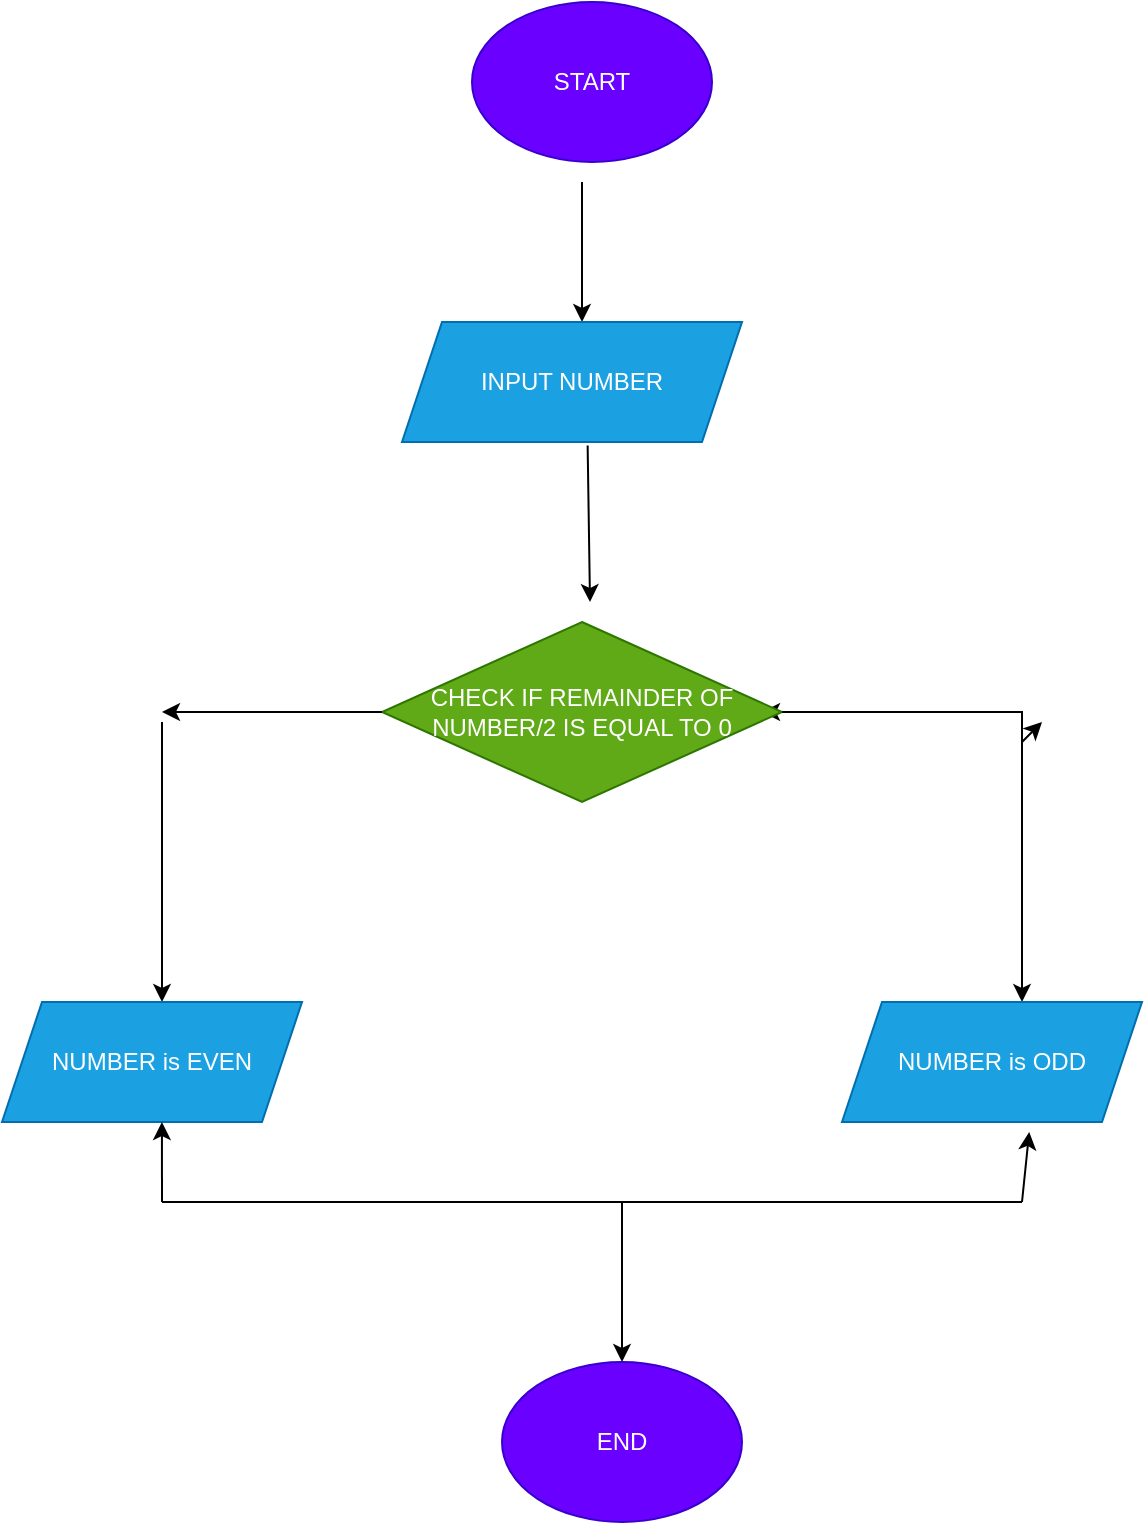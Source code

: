 <mxfile version="27.1.4">
  <diagram name="Page-1" id="TWcv9Ijakd0ZaFUageoF">
    <mxGraphModel dx="1042" dy="562" grid="1" gridSize="10" guides="1" tooltips="1" connect="1" arrows="1" fold="1" page="1" pageScale="1" pageWidth="850" pageHeight="1100" math="0" shadow="0">
      <root>
        <mxCell id="0" />
        <mxCell id="1" parent="0" />
        <mxCell id="V164LEexZ7oGY44PjigH-1" value="START" style="ellipse;whiteSpace=wrap;html=1;fillColor=#6a00ff;fontColor=#ffffff;strokeColor=#3700CC;" parent="1" vertex="1">
          <mxGeometry x="365" y="20" width="120" height="80" as="geometry" />
        </mxCell>
        <mxCell id="V164LEexZ7oGY44PjigH-3" value="" style="endArrow=classic;html=1;rounded=0;" parent="1" edge="1">
          <mxGeometry width="50" height="50" relative="1" as="geometry">
            <mxPoint x="420" y="110" as="sourcePoint" />
            <mxPoint x="420" y="180" as="targetPoint" />
          </mxGeometry>
        </mxCell>
        <mxCell id="V164LEexZ7oGY44PjigH-4" value="INPUT NUMBER" style="shape=parallelogram;perimeter=parallelogramPerimeter;whiteSpace=wrap;html=1;fixedSize=1;fillColor=#1ba1e2;fontColor=#ffffff;strokeColor=#006EAF;" parent="1" vertex="1">
          <mxGeometry x="330" y="180" width="170" height="60" as="geometry" />
        </mxCell>
        <mxCell id="v9CsgVZoXYlPkNMhPgly-3" value="" style="endArrow=classic;html=1;rounded=0;exitX=0.546;exitY=1.03;exitDx=0;exitDy=0;exitPerimeter=0;" edge="1" parent="1" source="V164LEexZ7oGY44PjigH-4">
          <mxGeometry width="50" height="50" relative="1" as="geometry">
            <mxPoint x="415" y="240" as="sourcePoint" />
            <mxPoint x="424" y="320" as="targetPoint" />
          </mxGeometry>
        </mxCell>
        <mxCell id="v9CsgVZoXYlPkNMhPgly-5" style="edgeStyle=orthogonalEdgeStyle;rounded=0;orthogonalLoop=1;jettySize=auto;html=1;exitX=0;exitY=0.5;exitDx=0;exitDy=0;" edge="1" parent="1" source="v9CsgVZoXYlPkNMhPgly-4">
          <mxGeometry relative="1" as="geometry">
            <mxPoint x="340" y="375" as="targetPoint" />
          </mxGeometry>
        </mxCell>
        <mxCell id="v9CsgVZoXYlPkNMhPgly-22" style="edgeStyle=orthogonalEdgeStyle;rounded=0;orthogonalLoop=1;jettySize=auto;html=1;exitX=1;exitY=0.5;exitDx=0;exitDy=0;" edge="1" parent="1" source="v9CsgVZoXYlPkNMhPgly-4">
          <mxGeometry relative="1" as="geometry">
            <mxPoint x="510" y="375" as="targetPoint" />
          </mxGeometry>
        </mxCell>
        <mxCell id="v9CsgVZoXYlPkNMhPgly-4" value="CHECK IF REMAINDER OF NUMBER/2 IS EQUAL TO 0" style="rhombus;whiteSpace=wrap;html=1;fillColor=#60a917;fontColor=#ffffff;strokeColor=#2D7600;" vertex="1" parent="1">
          <mxGeometry x="320" y="330" width="200" height="90" as="geometry" />
        </mxCell>
        <mxCell id="v9CsgVZoXYlPkNMhPgly-6" value="" style="endArrow=classic;html=1;rounded=0;exitX=1;exitY=0.5;exitDx=0;exitDy=0;" edge="1" parent="1" source="v9CsgVZoXYlPkNMhPgly-4">
          <mxGeometry width="50" height="50" relative="1" as="geometry">
            <mxPoint x="540" y="380" as="sourcePoint" />
            <mxPoint x="650" y="380" as="targetPoint" />
            <Array as="points">
              <mxPoint x="640" y="375" />
              <mxPoint x="640" y="390" />
            </Array>
          </mxGeometry>
        </mxCell>
        <mxCell id="v9CsgVZoXYlPkNMhPgly-8" value="" style="endArrow=classic;html=1;rounded=0;" edge="1" parent="1">
          <mxGeometry width="50" height="50" relative="1" as="geometry">
            <mxPoint x="640" y="390" as="sourcePoint" />
            <mxPoint x="640" y="520" as="targetPoint" />
          </mxGeometry>
        </mxCell>
        <mxCell id="v9CsgVZoXYlPkNMhPgly-9" value="" style="endArrow=classic;html=1;rounded=0;" edge="1" parent="1">
          <mxGeometry width="50" height="50" relative="1" as="geometry">
            <mxPoint x="210" y="380" as="sourcePoint" />
            <mxPoint x="210" y="520" as="targetPoint" />
          </mxGeometry>
        </mxCell>
        <mxCell id="v9CsgVZoXYlPkNMhPgly-10" value="NUMBER is EVEN" style="shape=parallelogram;perimeter=parallelogramPerimeter;whiteSpace=wrap;html=1;fixedSize=1;fillColor=#1ba1e2;fontColor=#ffffff;strokeColor=#006EAF;" vertex="1" parent="1">
          <mxGeometry x="130" y="520" width="150" height="60" as="geometry" />
        </mxCell>
        <mxCell id="v9CsgVZoXYlPkNMhPgly-11" value="NUMBER is ODD" style="shape=parallelogram;perimeter=parallelogramPerimeter;whiteSpace=wrap;html=1;fixedSize=1;fillColor=#1ba1e2;fontColor=#ffffff;strokeColor=#006EAF;" vertex="1" parent="1">
          <mxGeometry x="550" y="520" width="150" height="60" as="geometry" />
        </mxCell>
        <mxCell id="v9CsgVZoXYlPkNMhPgly-17" value="" style="endArrow=classic;html=1;rounded=0;entryX=0.533;entryY=1;entryDx=0;entryDy=0;entryPerimeter=0;" edge="1" parent="1" target="v9CsgVZoXYlPkNMhPgly-10">
          <mxGeometry width="50" height="50" relative="1" as="geometry">
            <mxPoint x="210" y="620" as="sourcePoint" />
            <mxPoint x="210" y="590" as="targetPoint" />
          </mxGeometry>
        </mxCell>
        <mxCell id="v9CsgVZoXYlPkNMhPgly-18" value="" style="endArrow=none;html=1;rounded=0;" edge="1" parent="1">
          <mxGeometry width="50" height="50" relative="1" as="geometry">
            <mxPoint x="210" y="620" as="sourcePoint" />
            <mxPoint x="640" y="620" as="targetPoint" />
          </mxGeometry>
        </mxCell>
        <mxCell id="v9CsgVZoXYlPkNMhPgly-19" value="" style="endArrow=classic;html=1;rounded=0;entryX=0.624;entryY=1.083;entryDx=0;entryDy=0;entryPerimeter=0;" edge="1" parent="1" target="v9CsgVZoXYlPkNMhPgly-11">
          <mxGeometry width="50" height="50" relative="1" as="geometry">
            <mxPoint x="640" y="620" as="sourcePoint" />
            <mxPoint x="640" y="590" as="targetPoint" />
          </mxGeometry>
        </mxCell>
        <mxCell id="v9CsgVZoXYlPkNMhPgly-20" value="" style="endArrow=classic;html=1;rounded=0;" edge="1" parent="1">
          <mxGeometry width="50" height="50" relative="1" as="geometry">
            <mxPoint x="440" y="620" as="sourcePoint" />
            <mxPoint x="440" y="700" as="targetPoint" />
          </mxGeometry>
        </mxCell>
        <mxCell id="v9CsgVZoXYlPkNMhPgly-21" value="END" style="ellipse;whiteSpace=wrap;html=1;fillColor=#6a00ff;fontColor=#ffffff;strokeColor=#3700CC;" vertex="1" parent="1">
          <mxGeometry x="380" y="700" width="120" height="80" as="geometry" />
        </mxCell>
        <mxCell id="v9CsgVZoXYlPkNMhPgly-24" value="" style="endArrow=classic;html=1;rounded=0;exitX=0;exitY=0.5;exitDx=0;exitDy=0;" edge="1" parent="1" source="v9CsgVZoXYlPkNMhPgly-4">
          <mxGeometry width="50" height="50" relative="1" as="geometry">
            <mxPoint x="370" y="510" as="sourcePoint" />
            <mxPoint x="210" y="375" as="targetPoint" />
          </mxGeometry>
        </mxCell>
      </root>
    </mxGraphModel>
  </diagram>
</mxfile>

